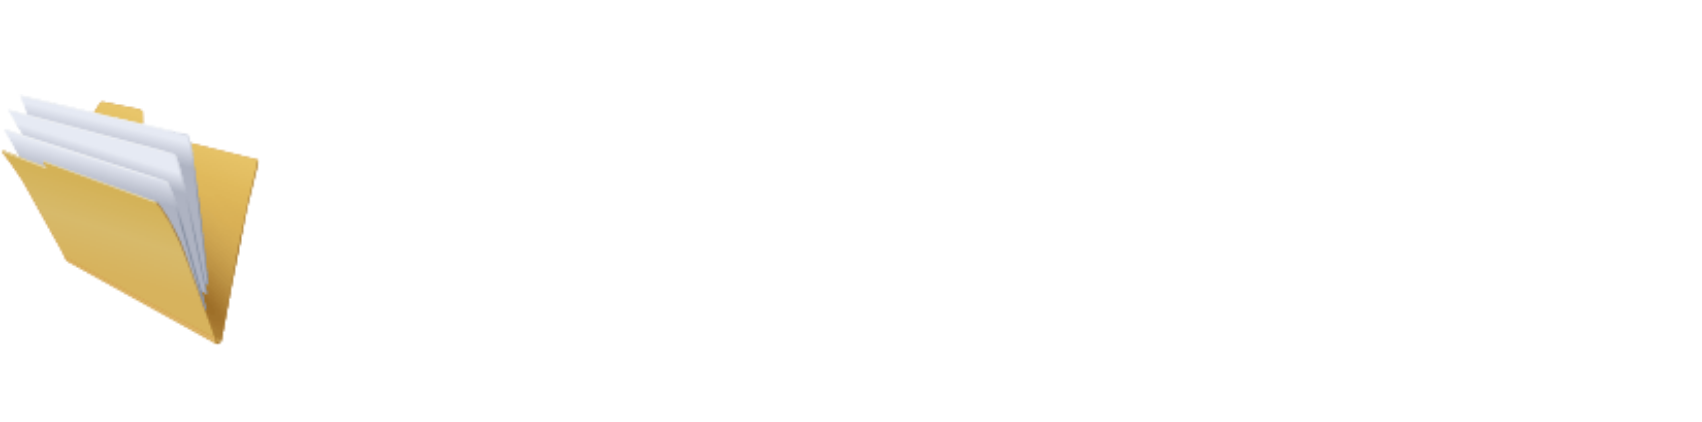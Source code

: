 <mxfile version="21.7.1" type="github">
  <diagram name="第 1 页" id="3P6astHzpTCnCFsr2I7x">
    <mxGraphModel dx="1434" dy="758" grid="1" gridSize="10" guides="1" tooltips="1" connect="1" arrows="1" fold="1" page="1" pageScale="1" pageWidth="827" pageHeight="1169" math="0" shadow="0">
      <root>
        <mxCell id="0" />
        <mxCell id="1" parent="0" />
        <mxCell id="00yNxCPcJFqZdFSvQBeL-5" value="" style="image;html=1;image=img/lib/clip_art/general/Full_Folder_128x128.png" vertex="1" parent="1">
          <mxGeometry x="50" y="320" width="130" height="140" as="geometry" />
        </mxCell>
        <mxCell id="00yNxCPcJFqZdFSvQBeL-6" value="" style="shape=image;html=1;verticalAlign=top;verticalLabelPosition=bottom;labelBackgroundColor=#ffffff;imageAspect=0;aspect=fixed;image=https://cdn1.iconfinder.com/data/icons/2-building-line-filled/614/Warehouse-128.png" vertex="1" parent="1">
          <mxGeometry x="690" y="280" width="210" height="210" as="geometry" />
        </mxCell>
      </root>
    </mxGraphModel>
  </diagram>
</mxfile>
